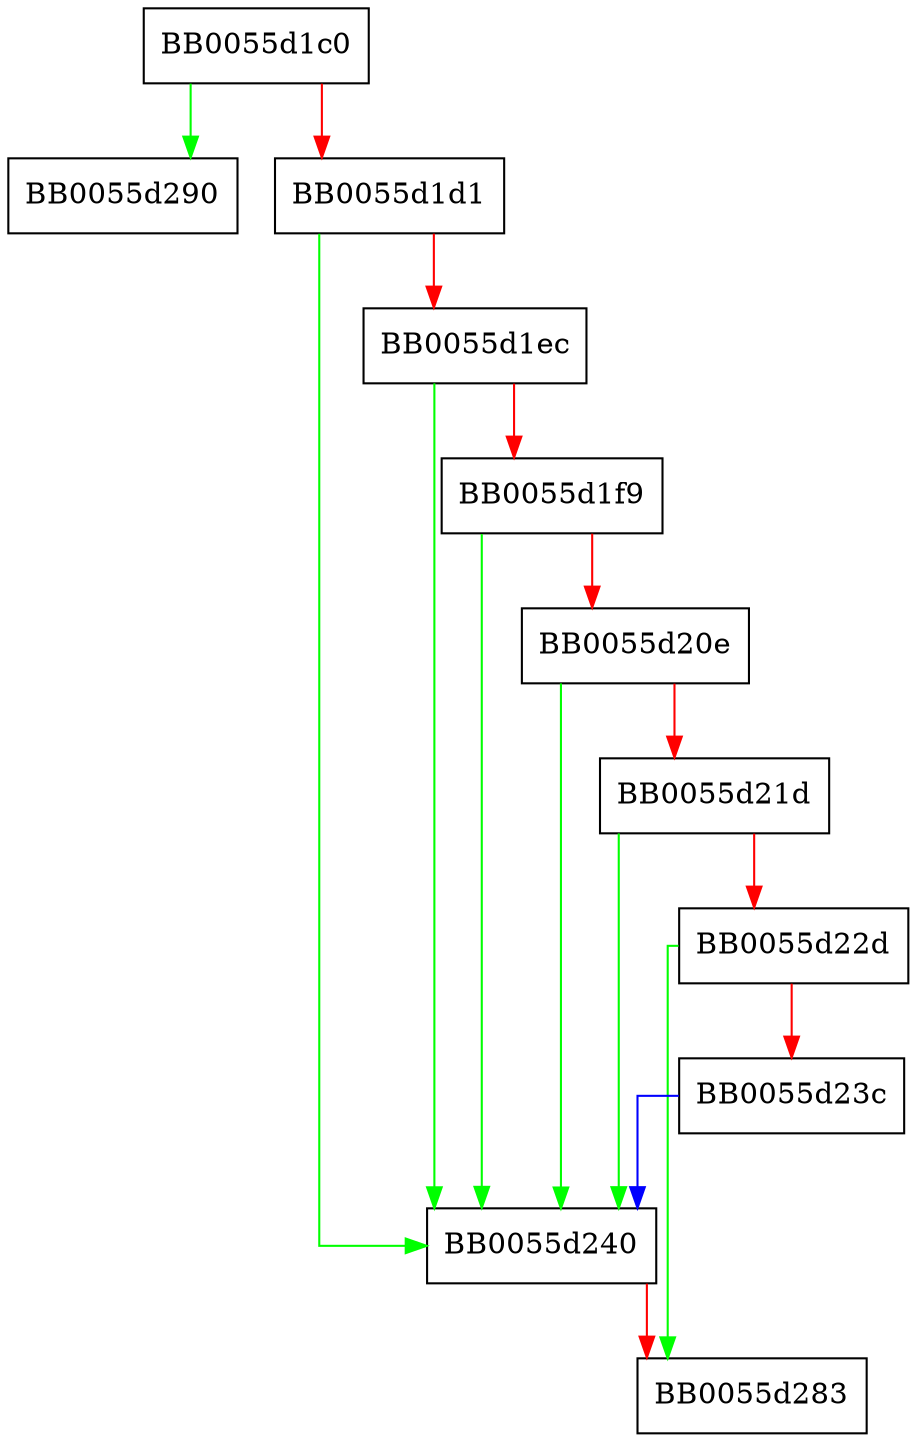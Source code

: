 digraph ossl_cmp_pollRep_new {
  node [shape="box"];
  graph [splines=ortho];
  BB0055d1c0 -> BB0055d290 [color="green"];
  BB0055d1c0 -> BB0055d1d1 [color="red"];
  BB0055d1d1 -> BB0055d240 [color="green"];
  BB0055d1d1 -> BB0055d1ec [color="red"];
  BB0055d1ec -> BB0055d240 [color="green"];
  BB0055d1ec -> BB0055d1f9 [color="red"];
  BB0055d1f9 -> BB0055d240 [color="green"];
  BB0055d1f9 -> BB0055d20e [color="red"];
  BB0055d20e -> BB0055d240 [color="green"];
  BB0055d20e -> BB0055d21d [color="red"];
  BB0055d21d -> BB0055d240 [color="green"];
  BB0055d21d -> BB0055d22d [color="red"];
  BB0055d22d -> BB0055d283 [color="green"];
  BB0055d22d -> BB0055d23c [color="red"];
  BB0055d23c -> BB0055d240 [color="blue"];
  BB0055d240 -> BB0055d283 [color="red"];
}
